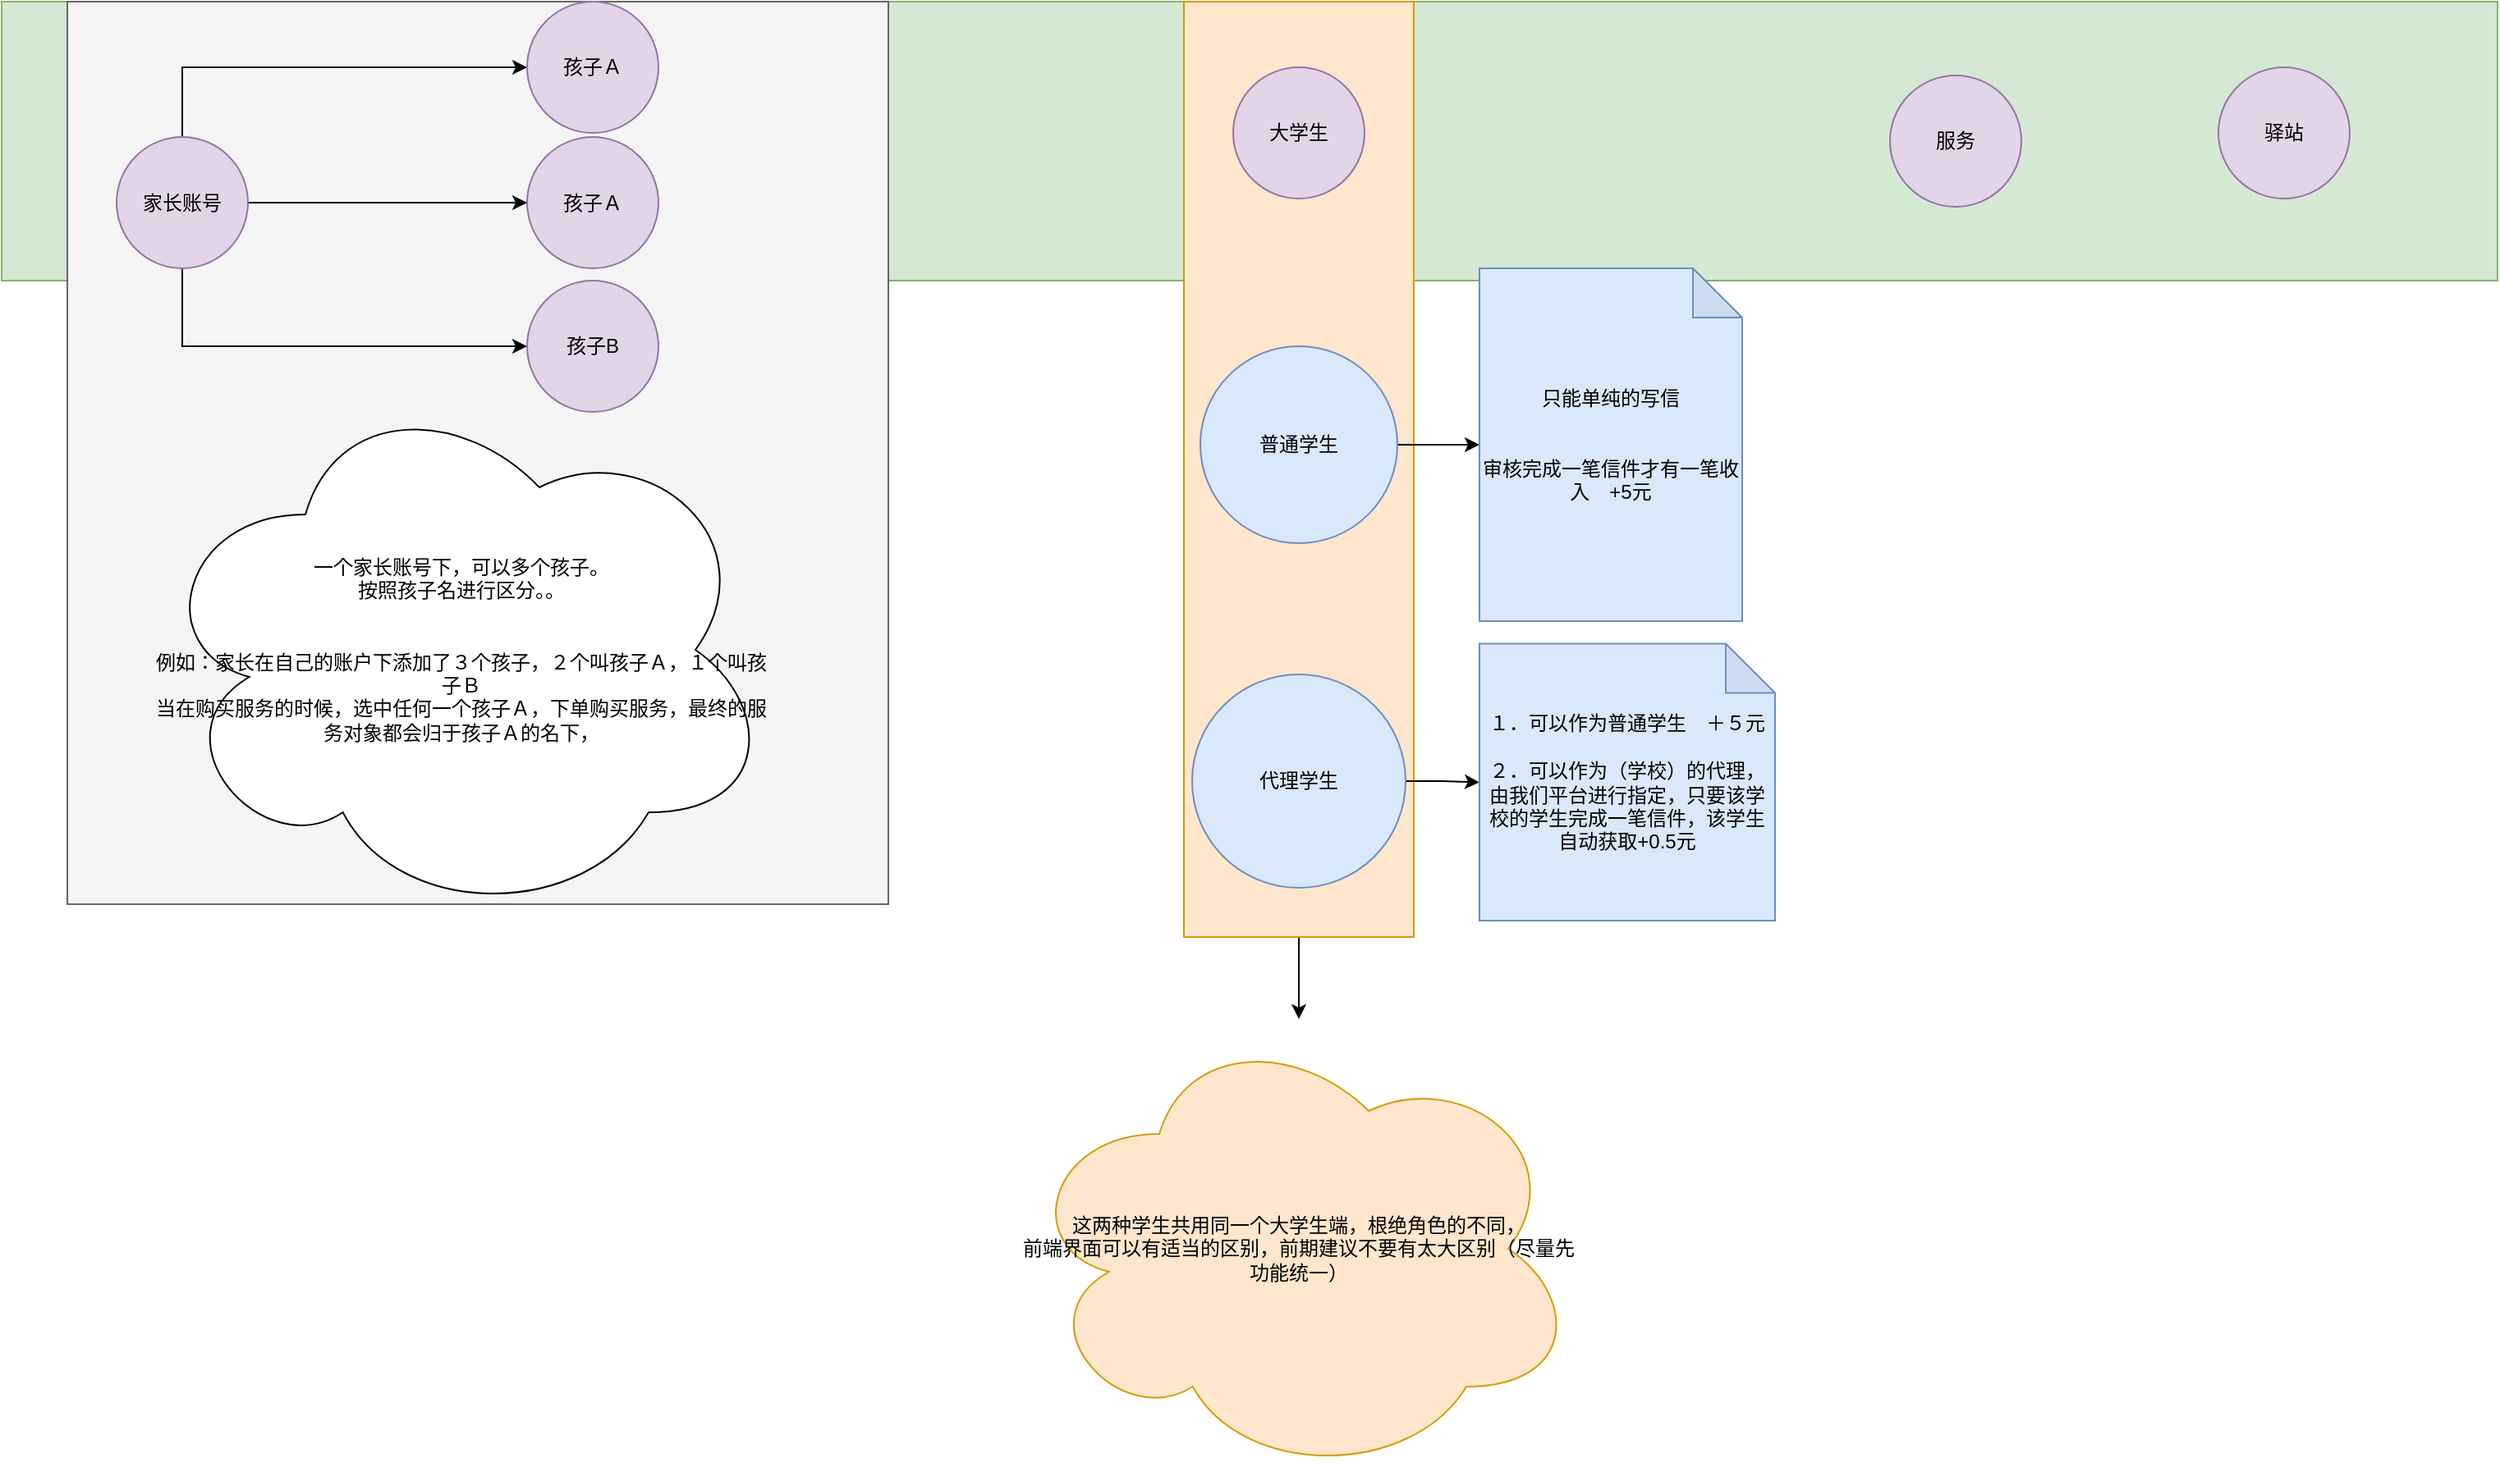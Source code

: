<mxfile version="14.4.5" type="github">
  <diagram name="Page-1" id="dd472eb7-4b8b-5cd9-a60b-b15522922e76">
    <mxGraphModel dx="1422" dy="801" grid="1" gridSize="10" guides="1" tooltips="1" connect="1" arrows="1" fold="1" page="1" pageScale="1" pageWidth="1100" pageHeight="850" background="#ffffff" math="0" shadow="0">
      <root>
        <mxCell id="0" />
        <mxCell id="1" parent="0" />
        <mxCell id="64Vx9FYo9tibzsEboU_u-6" value="" style="rounded=0;whiteSpace=wrap;html=1;fillColor=#d5e8d4;strokeColor=#82b366;" vertex="1" parent="1">
          <mxGeometry x="40" y="70" width="1520" height="170" as="geometry" />
        </mxCell>
        <mxCell id="64Vx9FYo9tibzsEboU_u-4" value="驿站" style="ellipse;whiteSpace=wrap;html=1;aspect=fixed;fillColor=#e1d5e7;strokeColor=#9673a6;" vertex="1" parent="1">
          <mxGeometry x="1390" y="110" width="80" height="80" as="geometry" />
        </mxCell>
        <mxCell id="64Vx9FYo9tibzsEboU_u-5" value="服务" style="ellipse;whiteSpace=wrap;html=1;aspect=fixed;fillColor=#e1d5e7;strokeColor=#9673a6;" vertex="1" parent="1">
          <mxGeometry x="1190" y="115" width="80" height="80" as="geometry" />
        </mxCell>
        <mxCell id="64Vx9FYo9tibzsEboU_u-21" value="" style="edgeStyle=orthogonalEdgeStyle;rounded=0;orthogonalLoop=1;jettySize=auto;html=1;" edge="1" parent="1" source="64Vx9FYo9tibzsEboU_u-9" target="64Vx9FYo9tibzsEboU_u-20">
          <mxGeometry relative="1" as="geometry" />
        </mxCell>
        <mxCell id="64Vx9FYo9tibzsEboU_u-9" value="" style="rounded=0;whiteSpace=wrap;html=1;fillColor=#ffe6cc;strokeColor=#d79b00;" vertex="1" parent="1">
          <mxGeometry x="760" y="70" width="140" height="570" as="geometry" />
        </mxCell>
        <mxCell id="64Vx9FYo9tibzsEboU_u-3" value="大学生" style="ellipse;whiteSpace=wrap;html=1;aspect=fixed;fillColor=#e1d5e7;strokeColor=#9673a6;" vertex="1" parent="1">
          <mxGeometry x="790" y="110" width="80" height="80" as="geometry" />
        </mxCell>
        <mxCell id="64Vx9FYo9tibzsEboU_u-13" value="" style="edgeStyle=orthogonalEdgeStyle;rounded=0;orthogonalLoop=1;jettySize=auto;html=1;" edge="1" parent="1" source="64Vx9FYo9tibzsEboU_u-10" target="64Vx9FYo9tibzsEboU_u-12">
          <mxGeometry relative="1" as="geometry" />
        </mxCell>
        <mxCell id="64Vx9FYo9tibzsEboU_u-10" value="普通学生" style="ellipse;whiteSpace=wrap;html=1;aspect=fixed;fillColor=#dae8fc;strokeColor=#6c8ebf;" vertex="1" parent="1">
          <mxGeometry x="770" y="280" width="120" height="120" as="geometry" />
        </mxCell>
        <mxCell id="64Vx9FYo9tibzsEboU_u-15" value="" style="edgeStyle=orthogonalEdgeStyle;rounded=0;orthogonalLoop=1;jettySize=auto;html=1;" edge="1" parent="1" source="64Vx9FYo9tibzsEboU_u-11" target="64Vx9FYo9tibzsEboU_u-14">
          <mxGeometry relative="1" as="geometry" />
        </mxCell>
        <mxCell id="64Vx9FYo9tibzsEboU_u-11" value="代理学生" style="ellipse;whiteSpace=wrap;html=1;aspect=fixed;fillColor=#dae8fc;strokeColor=#6c8ebf;" vertex="1" parent="1">
          <mxGeometry x="765" y="480" width="130" height="130" as="geometry" />
        </mxCell>
        <mxCell id="64Vx9FYo9tibzsEboU_u-12" value="只能单纯的写信&lt;br&gt;&lt;br&gt;&lt;br&gt;审核完成一笔信件才有一笔收入　+5元" style="shape=note;whiteSpace=wrap;html=1;backgroundOutline=1;darkOpacity=0.05;fillColor=#dae8fc;strokeColor=#6c8ebf;" vertex="1" parent="1">
          <mxGeometry x="940" y="232.5" width="160" height="215" as="geometry" />
        </mxCell>
        <mxCell id="64Vx9FYo9tibzsEboU_u-14" value="１．可以作为普通学生　＋５元&lt;br&gt;&lt;br&gt;２．可以作为（学校）的代理，由我们平台进行指定，只要该学校的学生完成一笔信件，该学生自动获取+0.5元" style="shape=note;whiteSpace=wrap;html=1;backgroundOutline=1;darkOpacity=0.05;strokeColor=#6c8ebf;fillColor=#dae8fc;" vertex="1" parent="1">
          <mxGeometry x="940" y="461.25" width="180" height="168.75" as="geometry" />
        </mxCell>
        <mxCell id="64Vx9FYo9tibzsEboU_u-17" value="" style="rounded=0;whiteSpace=wrap;html=1;fillColor=#f5f5f5;strokeColor=#666666;fontColor=#333333;" vertex="1" parent="1">
          <mxGeometry x="80" y="70" width="500" height="550" as="geometry" />
        </mxCell>
        <mxCell id="64Vx9FYo9tibzsEboU_u-2" value="孩子Ａ" style="ellipse;whiteSpace=wrap;html=1;aspect=fixed;fillColor=#e1d5e7;strokeColor=#9673a6;" vertex="1" parent="1">
          <mxGeometry x="360" y="152.5" width="80" height="80" as="geometry" />
        </mxCell>
        <mxCell id="64Vx9FYo9tibzsEboU_u-23" style="edgeStyle=orthogonalEdgeStyle;rounded=0;orthogonalLoop=1;jettySize=auto;html=1;" edge="1" parent="1" source="64Vx9FYo9tibzsEboU_u-1" target="64Vx9FYo9tibzsEboU_u-2">
          <mxGeometry relative="1" as="geometry" />
        </mxCell>
        <mxCell id="64Vx9FYo9tibzsEboU_u-24" style="edgeStyle=orthogonalEdgeStyle;rounded=0;orthogonalLoop=1;jettySize=auto;html=1;" edge="1" parent="1" source="64Vx9FYo9tibzsEboU_u-1" target="64Vx9FYo9tibzsEboU_u-22">
          <mxGeometry relative="1" as="geometry">
            <Array as="points">
              <mxPoint x="150" y="280" />
            </Array>
          </mxGeometry>
        </mxCell>
        <mxCell id="64Vx9FYo9tibzsEboU_u-26" style="edgeStyle=orthogonalEdgeStyle;rounded=0;orthogonalLoop=1;jettySize=auto;html=1;entryX=0;entryY=0.5;entryDx=0;entryDy=0;" edge="1" parent="1" source="64Vx9FYo9tibzsEboU_u-1" target="64Vx9FYo9tibzsEboU_u-25">
          <mxGeometry relative="1" as="geometry">
            <Array as="points">
              <mxPoint x="150" y="110" />
            </Array>
          </mxGeometry>
        </mxCell>
        <mxCell id="64Vx9FYo9tibzsEboU_u-1" value="家长账号" style="ellipse;whiteSpace=wrap;html=1;aspect=fixed;fillColor=#e1d5e7;strokeColor=#9673a6;" vertex="1" parent="1">
          <mxGeometry x="110" y="152.5" width="80" height="80" as="geometry" />
        </mxCell>
        <mxCell id="64Vx9FYo9tibzsEboU_u-18" value="一个家长账号下，可以多个孩子。&lt;br&gt;按照孩子名进行区分。。&lt;br&gt;&lt;br&gt;&lt;br&gt;例如：家长在自己的账户下添加了３个孩子，２个叫孩子Ａ，１个叫孩子Ｂ&lt;br&gt;当在购买服务的时候，选中任何一个孩子Ａ，下单购买服务，最终的服务对象都会归于孩子Ａ的名下，" style="ellipse;shape=cloud;whiteSpace=wrap;html=1;" vertex="1" parent="1">
          <mxGeometry x="130" y="300" width="380" height="330" as="geometry" />
        </mxCell>
        <mxCell id="64Vx9FYo9tibzsEboU_u-20" value="这两种学生共用同一个大学生端，根绝角色的不同，&lt;br&gt;前端界面可以有适当的区别，前期建议不要有太大区别（尽量先功能统一）" style="ellipse;shape=cloud;whiteSpace=wrap;html=1;rounded=0;strokeColor=#d79b00;fillColor=#ffe6cc;" vertex="1" parent="1">
          <mxGeometry x="660" y="690" width="340" height="280" as="geometry" />
        </mxCell>
        <mxCell id="64Vx9FYo9tibzsEboU_u-22" value="孩子B" style="ellipse;whiteSpace=wrap;html=1;aspect=fixed;fillColor=#e1d5e7;strokeColor=#9673a6;" vertex="1" parent="1">
          <mxGeometry x="360" y="240" width="80" height="80" as="geometry" />
        </mxCell>
        <mxCell id="64Vx9FYo9tibzsEboU_u-25" value="孩子Ａ" style="ellipse;whiteSpace=wrap;html=1;aspect=fixed;fillColor=#e1d5e7;strokeColor=#9673a6;" vertex="1" parent="1">
          <mxGeometry x="360" y="70" width="80" height="80" as="geometry" />
        </mxCell>
      </root>
    </mxGraphModel>
  </diagram>
</mxfile>
